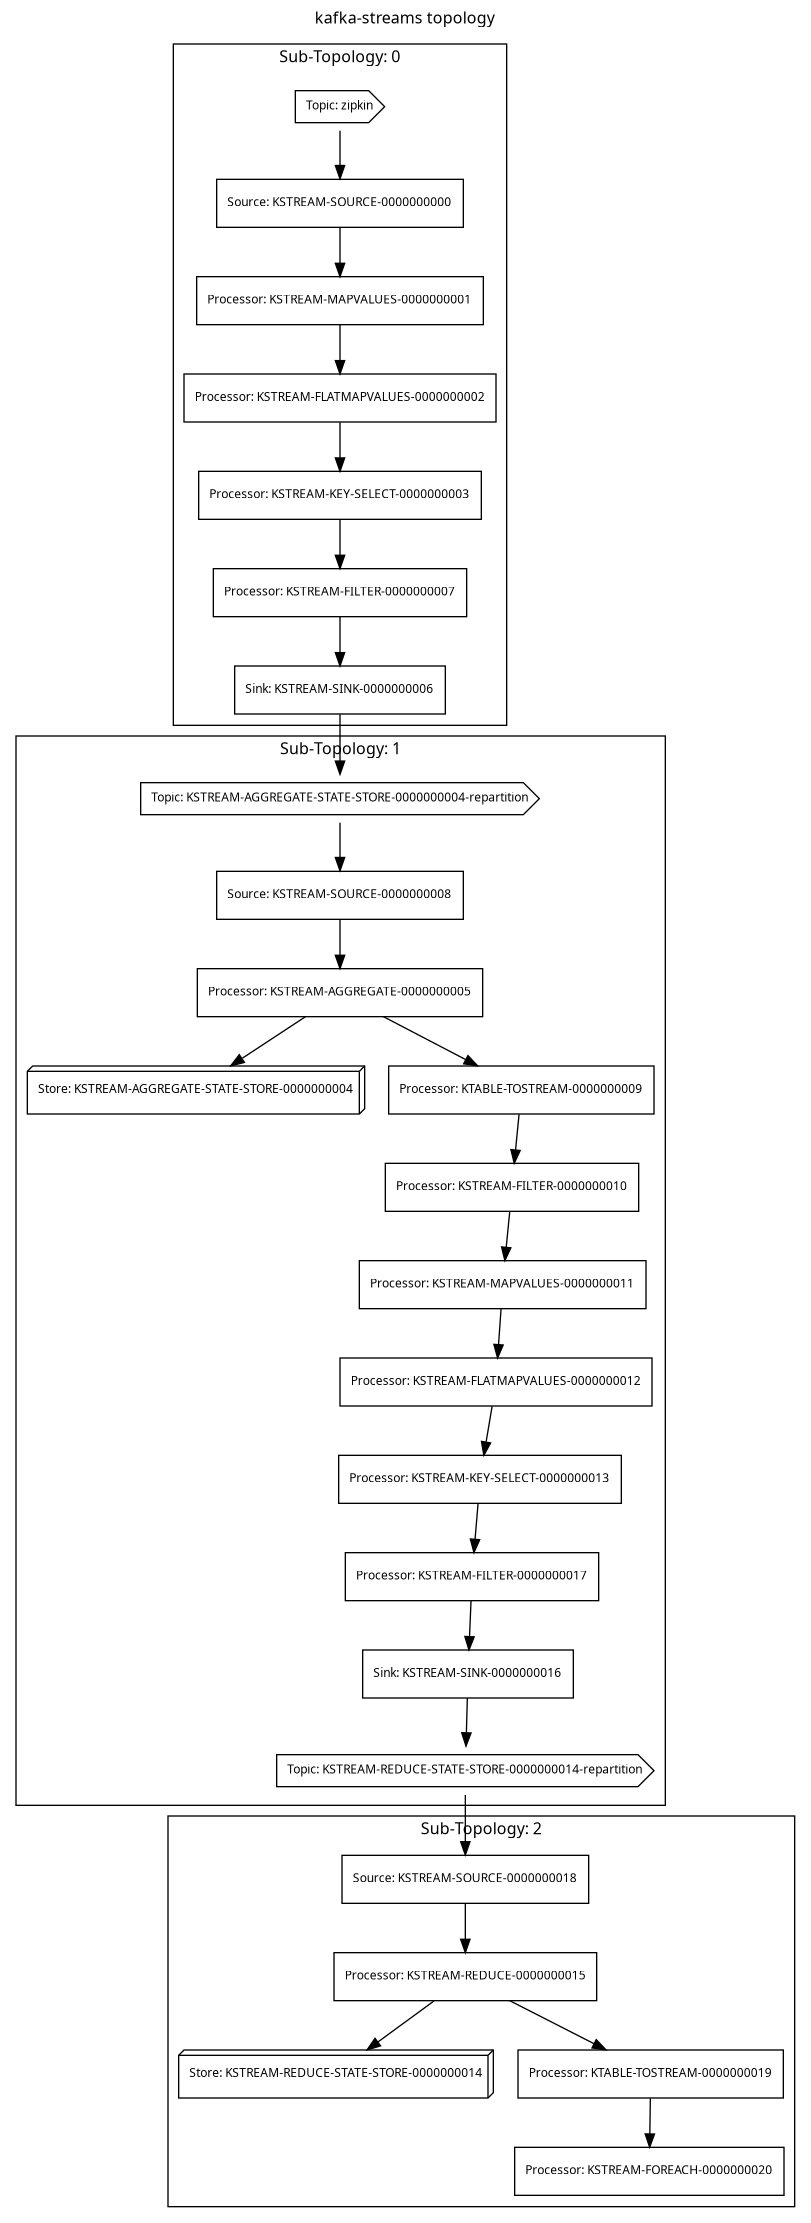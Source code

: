 @startuml

' Class diagram kafka-streams topology
digraph G {
	graph [labelloc=top,label="kafka-streams topology",fontname="Verdana",fontsize=12];
	edge [fontname="Verdana",fontsize=9,labelfontname="Verdana",labelfontsize=9];
	node [fontname="Verdana",fontsize=9,shape=record];
subgraph cluster_c12 {
label = "Sub-Topology: 1";
	c1 [label="Topic: KSTREAM-AGGREGATE-STATE-STORE-0000000004-repartition"]
	// null
	c1 -> c13 [];
	c13 [label="Source: KSTREAM-SOURCE-0000000008"]
	c14 [label="Processor: KSTREAM-AGGREGATE-0000000005"]
	// null
	c13 -> c14 [];
	// null
	c14 -> c3 [];
	c15 [label="Processor: KTABLE-TOSTREAM-0000000009"]
	// null
	c14 -> c15 [];
	c16 [label="Processor: KSTREAM-FILTER-0000000010"]
	// null
	c15 -> c16 [];
	c17 [label="Processor: KSTREAM-MAPVALUES-0000000011"]
	// null
	c16 -> c17 [];
	c18 [label="Processor: KSTREAM-FLATMAPVALUES-0000000012"]
	// null
	c17 -> c18 [];
	c19 [label="Processor: KSTREAM-KEY-SELECT-0000000013"]
	// null
	c18 -> c19 [];
	c20 [label="Processor: KSTREAM-FILTER-0000000017"]
	// null
	c19 -> c20 [];
	c21 [label="Sink: KSTREAM-SINK-0000000016"]
	// null
	c20 -> c21 [];
	// null
	c21 -> c2 [];
}
subgraph cluster_c22 {
label = "Sub-Topology: 2";
	c2 [label="Topic: KSTREAM-REDUCE-STATE-STORE-0000000014-repartition"]
	// null
	c2 -> c23 [];
	c23 [label="Source: KSTREAM-SOURCE-0000000018"]
	c24 [label="Processor: KSTREAM-REDUCE-0000000015"]
	// null
	c23 -> c24 [];
	// null
	c24 -> c4 [];
	c25 [label="Processor: KTABLE-TOSTREAM-0000000019"]
	// null
	c24 -> c25 [];
	c26 [label="Processor: KSTREAM-FOREACH-0000000020"]
	// null
	c25 -> c26 [];
}
subgraph cluster_c5 {
label = "Sub-Topology: 0";
	c0 [label="Topic: zipkin"]
	// null
	c0 -> c6 [];
	c10 [label="Processor: KSTREAM-FILTER-0000000007"]
	// null
	c9 -> c10 [];
	c11 [label="Sink: KSTREAM-SINK-0000000006"]
	// null
	c10 -> c11 [];
	// null
	c11 -> c1 [];
	c6 [label="Source: KSTREAM-SOURCE-0000000000"]
	c7 [label="Processor: KSTREAM-MAPVALUES-0000000001"]
	// null
	c6 -> c7 [];
	c8 [label="Processor: KSTREAM-FLATMAPVALUES-0000000002"]
	// null
	c7 -> c8 [];
	c9 [label="Processor: KSTREAM-KEY-SELECT-0000000003"]
	// null
	c8 -> c9 [];
}
	c0 [label="Topic: zipkin", shape=cds]
	c1 [label="Topic: KSTREAM-AGGREGATE-STATE-STORE-0000000004-repartition", shape=cds]
	c2 [label="Topic: KSTREAM-REDUCE-STATE-STORE-0000000014-repartition", shape=cds]
	c3 [label="Store: KSTREAM-AGGREGATE-STATE-STORE-0000000004", shape=box3d]
	c4 [label="Store: KSTREAM-REDUCE-STATE-STORE-0000000014", shape=box3d]
}

@enduml